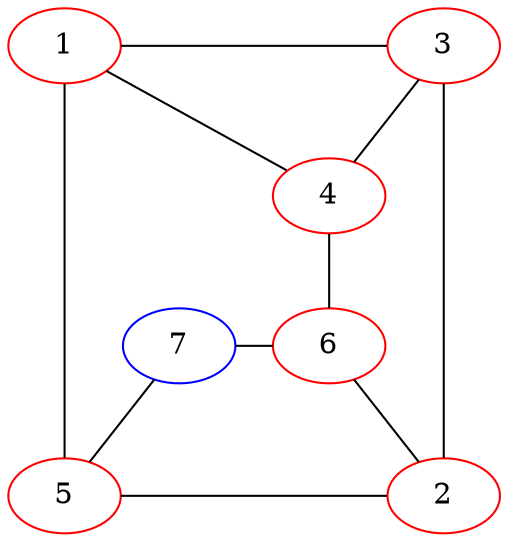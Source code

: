 graph {

  1 -- 4 -- 6 -- 2 ;
  1 -- 3;
  3 -- 2 [weight=4];
  4 -- 3;
  1 -- 5 [weight=4];
  5 -- 2;
  5 -- 7 -- 6;

 {
    rank="same";
    1;
    3;

  }

{rank=same 6 7}
  {
    rank="max";
    2;
    5;

  }

  1 [color="red"];
  2 [color="red"];
  3 [color="red"];
  4 [color="red"];
  5 [color="red"];
  6 [color="red"];
  7 [color="blue"];

}
